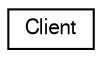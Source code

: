 digraph G
{
  edge [fontname="FreeSans",fontsize="10",labelfontname="FreeSans",labelfontsize="10"];
  node [fontname="FreeSans",fontsize="10",shape=record];
  rankdir=LR;
  Node1 [label="Client",height=0.2,width=0.4,color="black", fillcolor="white", style="filled",URL="$de/dbf/classcom_1_1scoreloop_1_1client_1_1android_1_1core_1_1model_1_1_client.html"];
}
